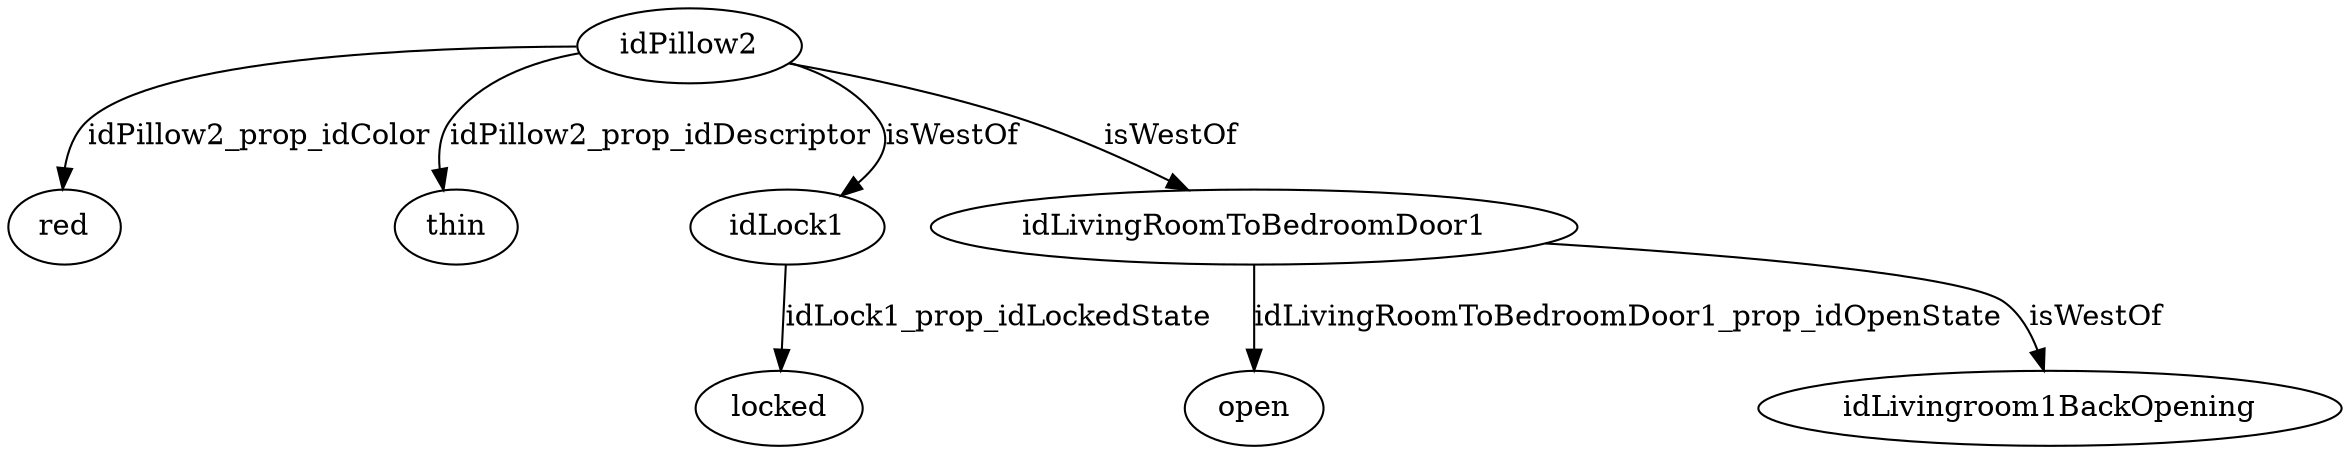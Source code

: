 strict digraph  {
idPillow2 [node_type=entity_node, root=root];
red;
thin;
idLock1;
locked;
idLivingRoomToBedroomDoor1;
open;
idLivingroom1BackOpening;
idPillow2 -> red  [edge_type=property, label=idPillow2_prop_idColor];
idPillow2 -> thin  [edge_type=property, label=idPillow2_prop_idDescriptor];
idPillow2 -> idLock1  [edge_type=relationship, label=isWestOf];
idPillow2 -> idLivingRoomToBedroomDoor1  [edge_type=relationship, label=isWestOf];
idLock1 -> locked  [edge_type=property, label=idLock1_prop_idLockedState];
idLivingRoomToBedroomDoor1 -> open  [edge_type=property, label=idLivingRoomToBedroomDoor1_prop_idOpenState];
idLivingRoomToBedroomDoor1 -> idLivingroom1BackOpening  [edge_type=relationship, label=isWestOf];
}

